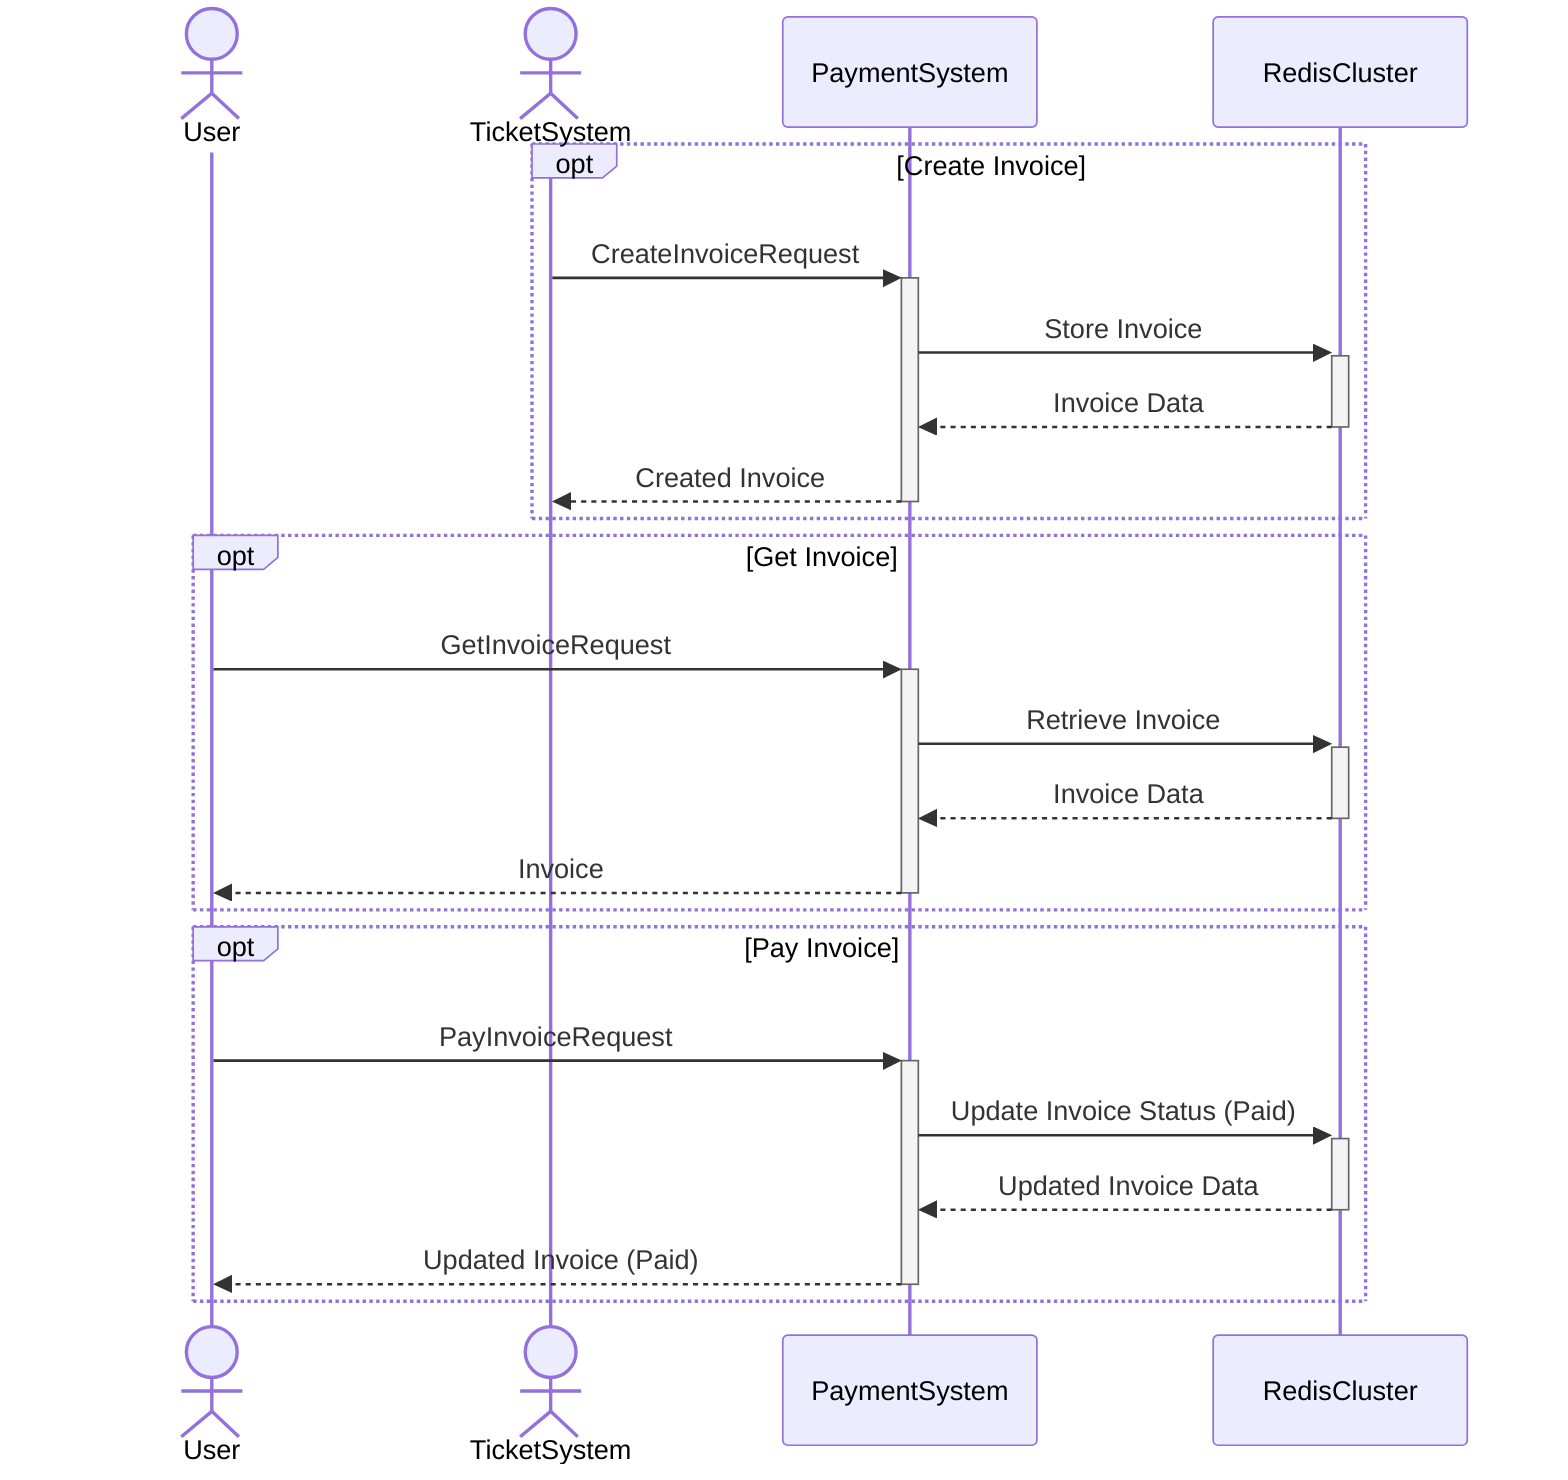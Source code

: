 sequenceDiagram
    actor User
    actor TicketSystem
    participant PaymentSystem
    participant RedisCluster

    %% Create Invoice Operation
    opt Create Invoice
        TicketSystem->>+PaymentSystem: CreateInvoiceRequest
        PaymentSystem->>+RedisCluster: Store Invoice
        RedisCluster-->>-PaymentSystem: Invoice Data
        PaymentSystem-->>-TicketSystem: Created Invoice
    end

    %% Get Invoice Operation
    opt Get Invoice
        User->>+PaymentSystem: GetInvoiceRequest
        PaymentSystem->>+RedisCluster: Retrieve Invoice
        RedisCluster-->>-PaymentSystem: Invoice Data
        PaymentSystem-->>-User: Invoice
    end

    %% Pay Invoice Operation
    opt Pay Invoice
        User->>+PaymentSystem: PayInvoiceRequest
        PaymentSystem->>+RedisCluster: Update Invoice Status (Paid)
        RedisCluster-->>-PaymentSystem: Updated Invoice Data
        PaymentSystem-->>-User: Updated Invoice (Paid)
    end